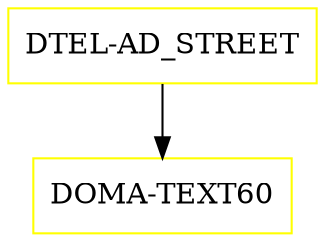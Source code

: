 digraph G {
  "DTEL-AD_STREET" [shape=box,color=yellow];
  "DOMA-TEXT60" [shape=box,color=yellow,URL="./DOMA_TEXT60.html"];
  "DTEL-AD_STREET" -> "DOMA-TEXT60";
}
